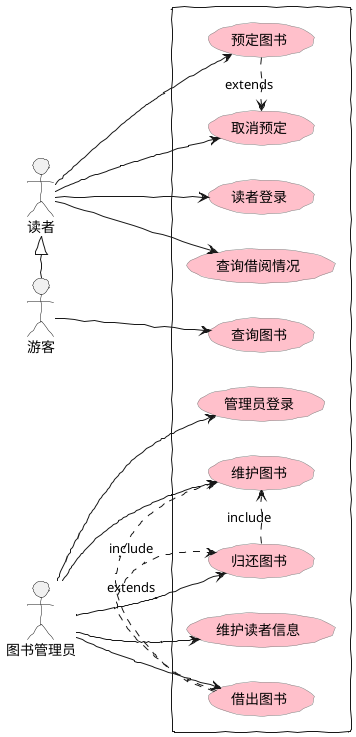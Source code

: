 @startuml


skinparam packageStyle rectangle

:图书管理员: as manage
:游客: as visitor
:读者: as reader

reader <|- visitor
rectangle  {
	left to right direction
	manage -> (管理员登录)
	manage -> (维护图书)
	manage --> (借出图书)
	manage -> (归还图书)
	manage -> (维护读者信息)

	visitor --> (查询图书)

	reader -> (读者登录)
	reader -> (查询借阅情况)
	reader -> (预定图书)
	reader -> (取消预定)


	(借出图书) .> (归还图书) : extends
	(预定图书) .> (取消预定) : extends
	(借出图书) .> (维护图书) : include
	(归还图书) .> (维护图书) : include



}

skinparam handwritten true
skinparam usecase {
	BackgroundColor pink
	BorderColor Gray
	ArrowColor black
	ActorBorderColor black
	ActorFontName Courier

}
@enduml
